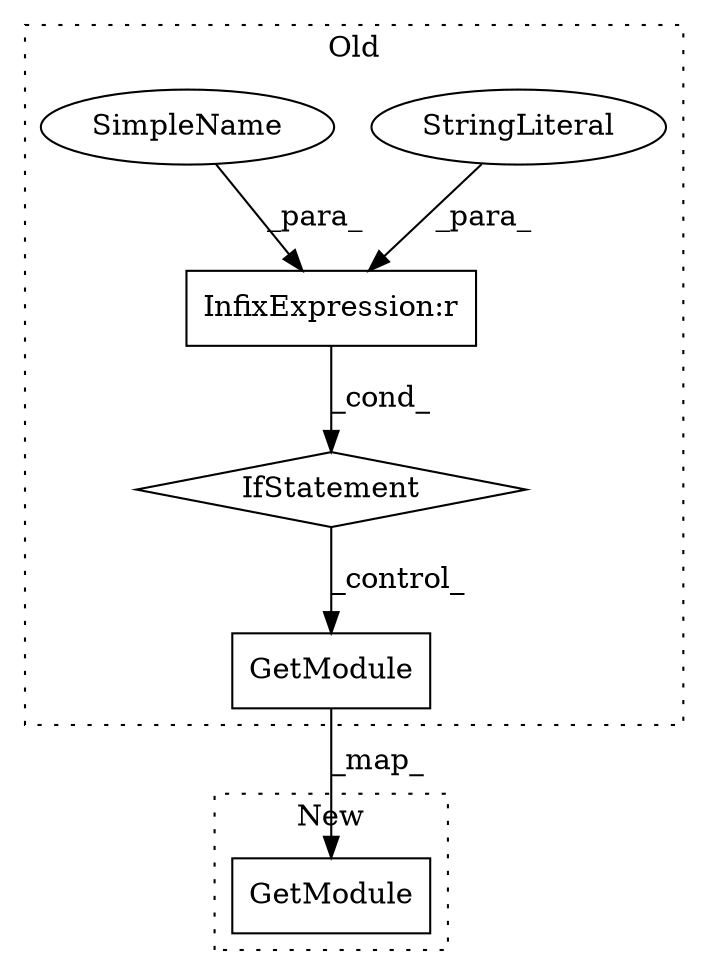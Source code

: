 digraph G {
subgraph cluster0 {
1 [label="GetModule" a="32" s="7762" l="31" shape="box"];
3 [label="InfixExpression:r" a="27" s="7720" l="4" shape="box"];
4 [label="StringLiteral" a="45" s="7724" l="4" shape="ellipse"];
5 [label="IfStatement" a="25" s="7696,7728" l="4,7" shape="diamond"];
6 [label="SimpleName" a="42" s="7700" l="20" shape="ellipse"];
label = "Old";
style="dotted";
}
subgraph cluster1 {
2 [label="GetModule" a="32" s="7685" l="31" shape="box"];
label = "New";
style="dotted";
}
1 -> 2 [label="_map_"];
3 -> 5 [label="_cond_"];
4 -> 3 [label="_para_"];
5 -> 1 [label="_control_"];
6 -> 3 [label="_para_"];
}